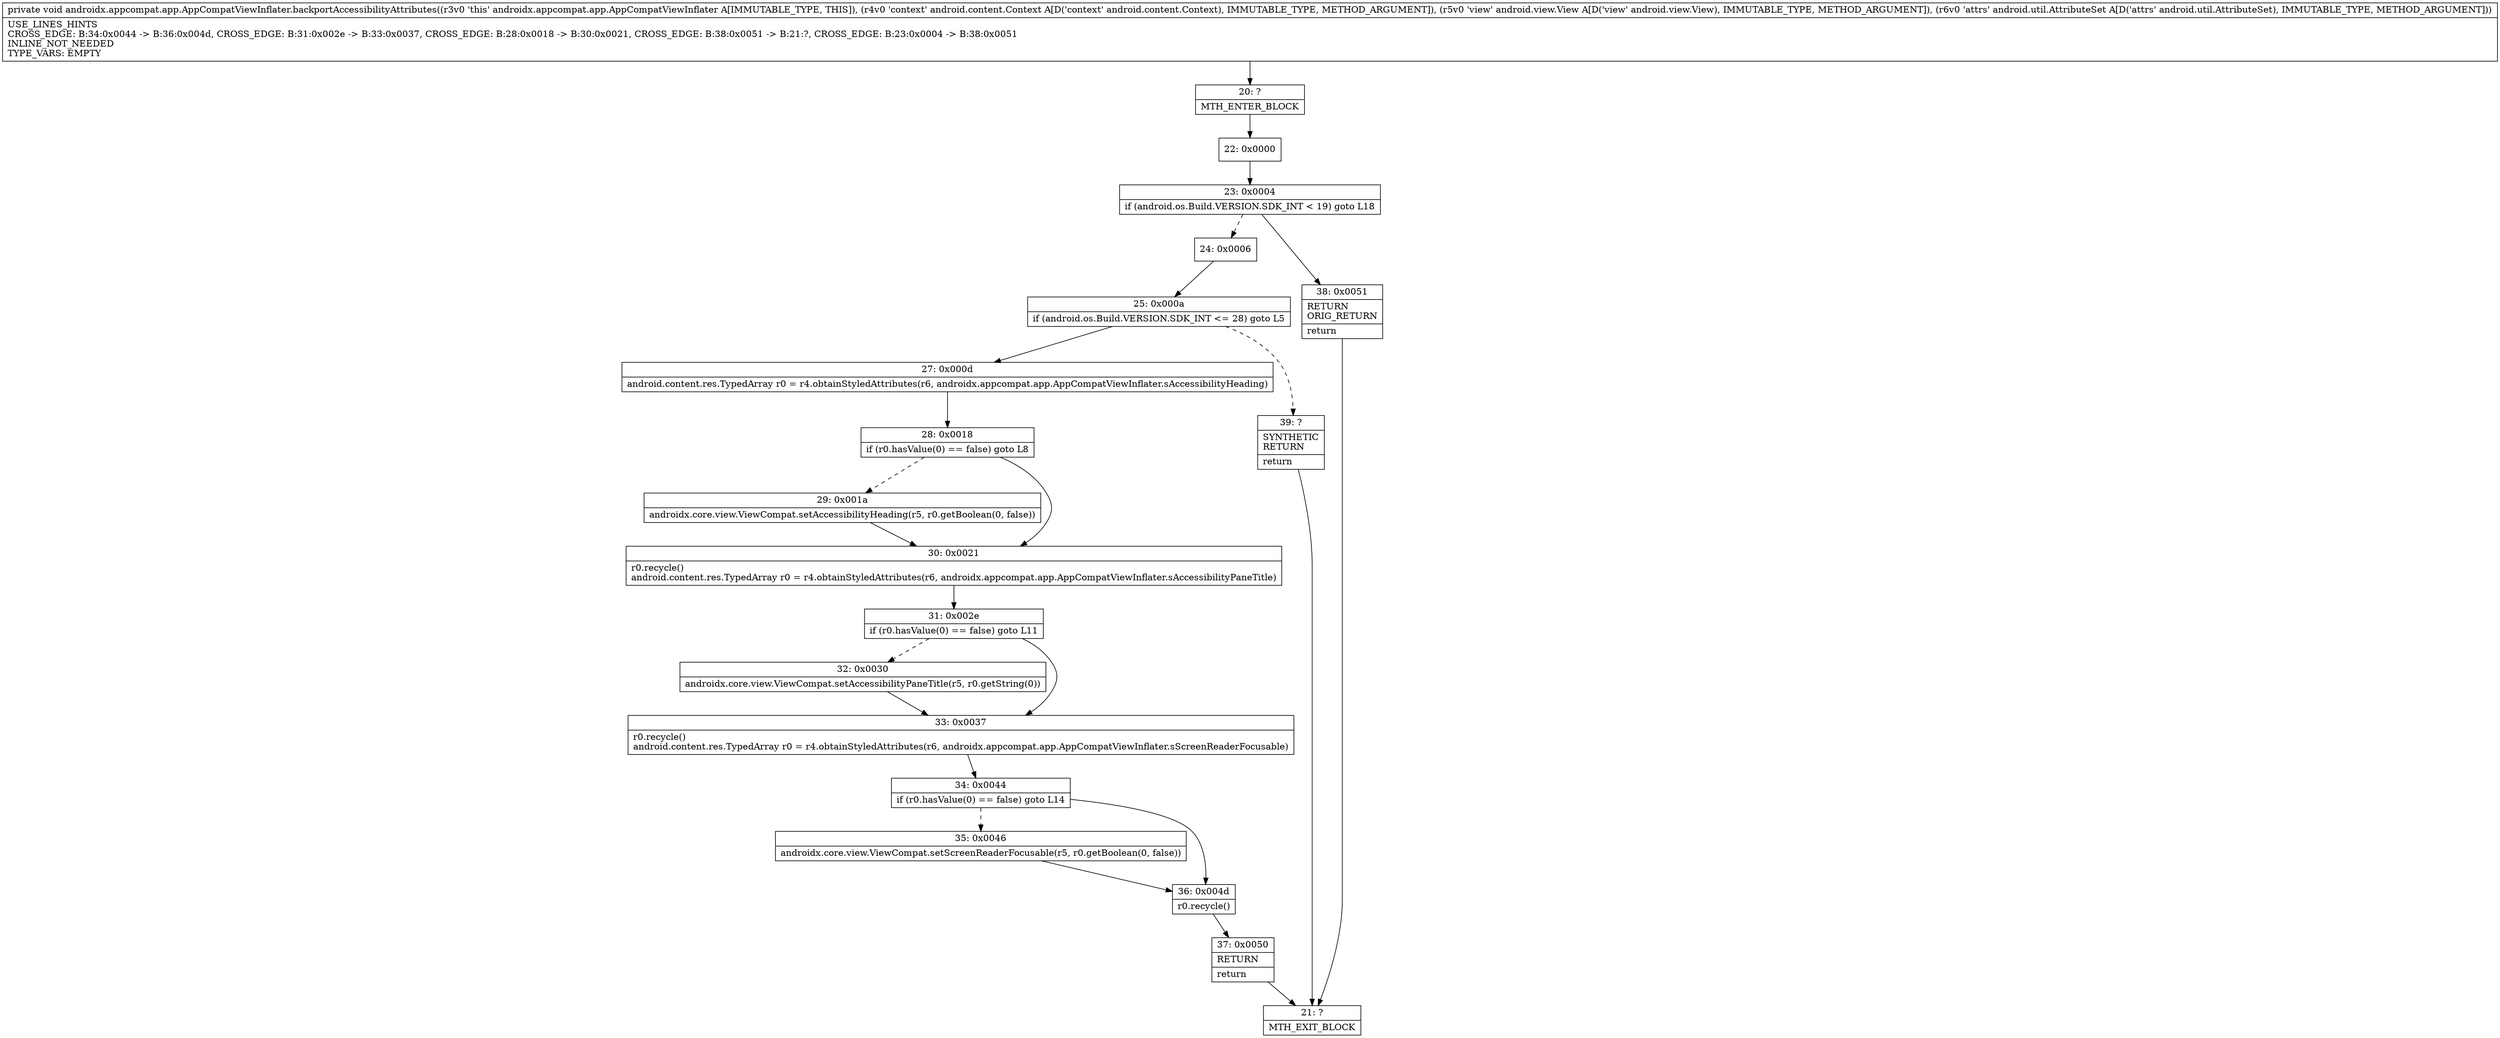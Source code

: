 digraph "CFG forandroidx.appcompat.app.AppCompatViewInflater.backportAccessibilityAttributes(Landroid\/content\/Context;Landroid\/view\/View;Landroid\/util\/AttributeSet;)V" {
Node_20 [shape=record,label="{20\:\ ?|MTH_ENTER_BLOCK\l}"];
Node_22 [shape=record,label="{22\:\ 0x0000}"];
Node_23 [shape=record,label="{23\:\ 0x0004|if (android.os.Build.VERSION.SDK_INT \< 19) goto L18\l}"];
Node_24 [shape=record,label="{24\:\ 0x0006}"];
Node_25 [shape=record,label="{25\:\ 0x000a|if (android.os.Build.VERSION.SDK_INT \<= 28) goto L5\l}"];
Node_27 [shape=record,label="{27\:\ 0x000d|android.content.res.TypedArray r0 = r4.obtainStyledAttributes(r6, androidx.appcompat.app.AppCompatViewInflater.sAccessibilityHeading)\l}"];
Node_28 [shape=record,label="{28\:\ 0x0018|if (r0.hasValue(0) == false) goto L8\l}"];
Node_29 [shape=record,label="{29\:\ 0x001a|androidx.core.view.ViewCompat.setAccessibilityHeading(r5, r0.getBoolean(0, false))\l}"];
Node_30 [shape=record,label="{30\:\ 0x0021|r0.recycle()\landroid.content.res.TypedArray r0 = r4.obtainStyledAttributes(r6, androidx.appcompat.app.AppCompatViewInflater.sAccessibilityPaneTitle)\l}"];
Node_31 [shape=record,label="{31\:\ 0x002e|if (r0.hasValue(0) == false) goto L11\l}"];
Node_32 [shape=record,label="{32\:\ 0x0030|androidx.core.view.ViewCompat.setAccessibilityPaneTitle(r5, r0.getString(0))\l}"];
Node_33 [shape=record,label="{33\:\ 0x0037|r0.recycle()\landroid.content.res.TypedArray r0 = r4.obtainStyledAttributes(r6, androidx.appcompat.app.AppCompatViewInflater.sScreenReaderFocusable)\l}"];
Node_34 [shape=record,label="{34\:\ 0x0044|if (r0.hasValue(0) == false) goto L14\l}"];
Node_35 [shape=record,label="{35\:\ 0x0046|androidx.core.view.ViewCompat.setScreenReaderFocusable(r5, r0.getBoolean(0, false))\l}"];
Node_36 [shape=record,label="{36\:\ 0x004d|r0.recycle()\l}"];
Node_37 [shape=record,label="{37\:\ 0x0050|RETURN\l|return\l}"];
Node_21 [shape=record,label="{21\:\ ?|MTH_EXIT_BLOCK\l}"];
Node_39 [shape=record,label="{39\:\ ?|SYNTHETIC\lRETURN\l|return\l}"];
Node_38 [shape=record,label="{38\:\ 0x0051|RETURN\lORIG_RETURN\l|return\l}"];
MethodNode[shape=record,label="{private void androidx.appcompat.app.AppCompatViewInflater.backportAccessibilityAttributes((r3v0 'this' androidx.appcompat.app.AppCompatViewInflater A[IMMUTABLE_TYPE, THIS]), (r4v0 'context' android.content.Context A[D('context' android.content.Context), IMMUTABLE_TYPE, METHOD_ARGUMENT]), (r5v0 'view' android.view.View A[D('view' android.view.View), IMMUTABLE_TYPE, METHOD_ARGUMENT]), (r6v0 'attrs' android.util.AttributeSet A[D('attrs' android.util.AttributeSet), IMMUTABLE_TYPE, METHOD_ARGUMENT]))  | USE_LINES_HINTS\lCROSS_EDGE: B:34:0x0044 \-\> B:36:0x004d, CROSS_EDGE: B:31:0x002e \-\> B:33:0x0037, CROSS_EDGE: B:28:0x0018 \-\> B:30:0x0021, CROSS_EDGE: B:38:0x0051 \-\> B:21:?, CROSS_EDGE: B:23:0x0004 \-\> B:38:0x0051\lINLINE_NOT_NEEDED\lTYPE_VARS: EMPTY\l}"];
MethodNode -> Node_20;Node_20 -> Node_22;
Node_22 -> Node_23;
Node_23 -> Node_24[style=dashed];
Node_23 -> Node_38;
Node_24 -> Node_25;
Node_25 -> Node_27;
Node_25 -> Node_39[style=dashed];
Node_27 -> Node_28;
Node_28 -> Node_29[style=dashed];
Node_28 -> Node_30;
Node_29 -> Node_30;
Node_30 -> Node_31;
Node_31 -> Node_32[style=dashed];
Node_31 -> Node_33;
Node_32 -> Node_33;
Node_33 -> Node_34;
Node_34 -> Node_35[style=dashed];
Node_34 -> Node_36;
Node_35 -> Node_36;
Node_36 -> Node_37;
Node_37 -> Node_21;
Node_39 -> Node_21;
Node_38 -> Node_21;
}

